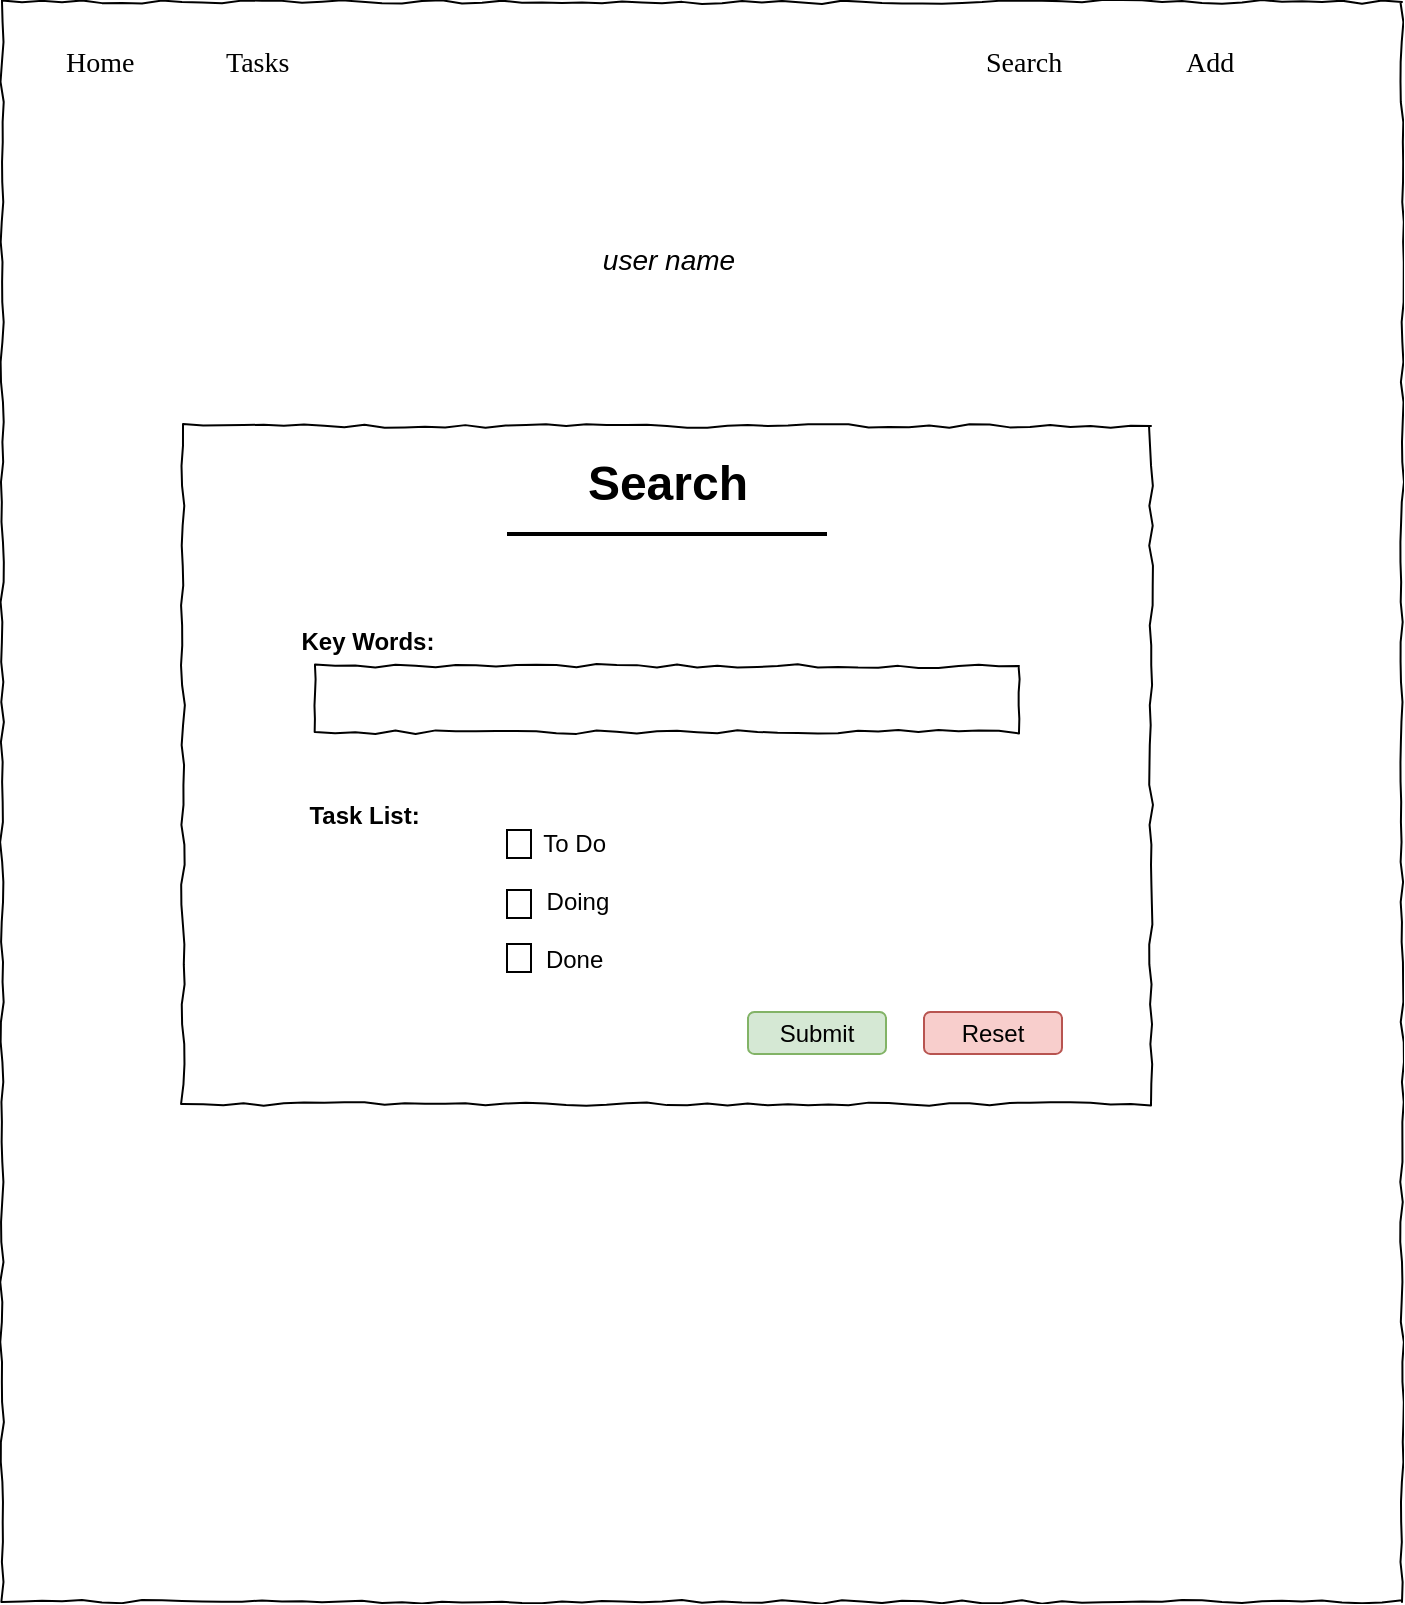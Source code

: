 <mxfile version="24.1.0" type="device">
  <diagram name="Page-1" id="03018318-947c-dd8e-b7a3-06fadd420f32">
    <mxGraphModel dx="1036" dy="606" grid="0" gridSize="10" guides="1" tooltips="1" connect="1" arrows="1" fold="1" page="1" pageScale="1" pageWidth="1100" pageHeight="850" background="none" math="0" shadow="0">
      <root>
        <mxCell id="0" />
        <mxCell id="1" parent="0" />
        <mxCell id="677b7b8949515195-1" value="" style="whiteSpace=wrap;html=1;rounded=0;shadow=0;labelBackgroundColor=none;strokeColor=#000000;strokeWidth=1;fillColor=none;fontFamily=Verdana;fontSize=12;fontColor=#000000;align=center;comic=1;" parent="1" vertex="1">
          <mxGeometry x="20" y="20" width="700" height="800" as="geometry" />
        </mxCell>
        <mxCell id="677b7b8949515195-4" value="Home" style="text;html=1;points=[];align=left;verticalAlign=top;spacingTop=-4;fontSize=14;fontFamily=Verdana" parent="1" vertex="1">
          <mxGeometry x="50" y="40" width="60" height="20" as="geometry" />
        </mxCell>
        <mxCell id="677b7b8949515195-5" value="Tasks" style="text;html=1;points=[];align=left;verticalAlign=top;spacingTop=-4;fontSize=14;fontFamily=Verdana" parent="1" vertex="1">
          <mxGeometry x="130" y="40" width="60" height="20" as="geometry" />
        </mxCell>
        <mxCell id="677b7b8949515195-6" value="Search" style="text;html=1;points=[];align=left;verticalAlign=top;spacingTop=-4;fontSize=14;fontFamily=Verdana" parent="1" vertex="1">
          <mxGeometry x="510" y="40" width="60" height="20" as="geometry" />
        </mxCell>
        <mxCell id="677b7b8949515195-7" value="Add" style="text;html=1;points=[];align=left;verticalAlign=top;spacingTop=-4;fontSize=14;fontFamily=Verdana" parent="1" vertex="1">
          <mxGeometry x="610" y="40" width="60" height="20" as="geometry" />
        </mxCell>
        <mxCell id="677b7b8949515195-15" value="&lt;div style=&quot;&quot;&gt;&lt;div style=&quot;margin: 0px; padding: 0px; font-family: Arial, sans-serif; background-color: rgba(255, 255, 255, 0);&quot; class=&quot;welcome-wrap-h1&quot;&gt;&lt;h1 style=&quot;margin: 0px; padding: 0px; background-color: rgba(255, 255, 255, 0);&quot; class=&quot;welcome-h1&quot;&gt;Search&lt;/h1&gt;&lt;div&gt;&lt;br&gt;&lt;/div&gt;&lt;div&gt;&lt;br&gt;&lt;/div&gt;&lt;div&gt;&lt;br&gt;&lt;/div&gt;&lt;div&gt;&lt;br&gt;&lt;/div&gt;&lt;div&gt;&lt;b&gt;Key Words:&amp;nbsp; &amp;nbsp; &amp;nbsp; &amp;nbsp; &amp;nbsp; &amp;nbsp; &amp;nbsp; &amp;nbsp; &amp;nbsp; &amp;nbsp; &amp;nbsp; &amp;nbsp; &amp;nbsp; &amp;nbsp; &amp;nbsp; &amp;nbsp; &amp;nbsp; &amp;nbsp; &amp;nbsp; &amp;nbsp; &amp;nbsp; &amp;nbsp; &amp;nbsp; &amp;nbsp; &amp;nbsp; &amp;nbsp; &amp;nbsp; &amp;nbsp; &amp;nbsp; &amp;nbsp; &amp;nbsp; &amp;nbsp; &amp;nbsp; &amp;nbsp; &amp;nbsp; &amp;nbsp; &amp;nbsp; &amp;nbsp; &amp;nbsp; &amp;nbsp; &amp;nbsp; &amp;nbsp; &amp;nbsp; &amp;nbsp; &amp;nbsp;&amp;nbsp;&lt;/b&gt;&lt;/div&gt;&lt;div&gt;&lt;br&gt;&lt;/div&gt;&lt;div&gt;&lt;br&gt;&lt;/div&gt;&lt;div&gt;&lt;br&gt;&lt;/div&gt;&lt;div&gt;&lt;br&gt;&lt;/div&gt;&lt;div&gt;&lt;br&gt;&lt;/div&gt;&lt;div&gt;&lt;b&gt;Task List:&amp;nbsp; &amp;nbsp; &amp;nbsp; &amp;nbsp; &amp;nbsp; &amp;nbsp; &amp;nbsp; &amp;nbsp; &amp;nbsp; &amp;nbsp; &amp;nbsp; &amp;nbsp; &amp;nbsp; &amp;nbsp; &amp;nbsp; &amp;nbsp; &amp;nbsp; &amp;nbsp; &amp;nbsp; &amp;nbsp; &amp;nbsp; &amp;nbsp; &amp;nbsp; &amp;nbsp; &amp;nbsp; &amp;nbsp; &amp;nbsp; &amp;nbsp; &amp;nbsp; &amp;nbsp; &amp;nbsp; &amp;nbsp; &amp;nbsp; &amp;nbsp; &amp;nbsp; &amp;nbsp; &amp;nbsp; &amp;nbsp; &amp;nbsp; &amp;nbsp; &amp;nbsp; &amp;nbsp; &amp;nbsp; &amp;nbsp; &amp;nbsp; &amp;nbsp;&lt;/b&gt;&lt;/div&gt;&lt;div&gt;&lt;span style=&quot;background-color: rgba(255, 255, 255, 0);&quot;&gt;To Do&amp;nbsp; &amp;nbsp; &amp;nbsp; &amp;nbsp; &amp;nbsp; &amp;nbsp; &amp;nbsp; &amp;nbsp; &amp;nbsp; &amp;nbsp; &amp;nbsp; &amp;nbsp; &amp;nbsp; &amp;nbsp;&amp;nbsp;&lt;/span&gt;&lt;/div&gt;&lt;div&gt;&lt;span style=&quot;background-color: rgba(255, 255, 255, 0);&quot;&gt;&lt;br&gt;&lt;/span&gt;&lt;/div&gt;&lt;div&gt;&lt;span style=&quot;white-space: pre;&quot;&gt;&#x9;&lt;/span&gt;&lt;span style=&quot;white-space: pre;&quot;&gt;&#x9;&lt;/span&gt;Doing&amp;nbsp; &amp;nbsp; &amp;nbsp; &amp;nbsp; &amp;nbsp; &amp;nbsp; &amp;nbsp; &amp;nbsp; &amp;nbsp; &amp;nbsp; &amp;nbsp; &amp;nbsp; &amp;nbsp; &amp;nbsp; &amp;nbsp; &amp;nbsp; &amp;nbsp; &amp;nbsp; &amp;nbsp; &amp;nbsp; &amp;nbsp; &amp;nbsp;&lt;/div&gt;&lt;div&gt;&lt;br&gt;&lt;/div&gt;&lt;div&gt;&lt;span style=&quot;white-space: pre;&quot;&gt;&#x9;&lt;/span&gt;&lt;span style=&quot;white-space: pre;&quot;&gt;&#x9;&lt;/span&gt;Done&amp;nbsp; &amp;nbsp; &amp;nbsp; &amp;nbsp; &amp;nbsp; &amp;nbsp; &amp;nbsp; &amp;nbsp; &amp;nbsp; &amp;nbsp; &amp;nbsp; &amp;nbsp; &amp;nbsp; &amp;nbsp; &amp;nbsp; &amp;nbsp; &amp;nbsp; &amp;nbsp; &amp;nbsp; &amp;nbsp; &amp;nbsp; &amp;nbsp;&amp;nbsp;&lt;/div&gt;&lt;/div&gt;&lt;/div&gt;" style="whiteSpace=wrap;html=1;rounded=0;shadow=0;labelBackgroundColor=none;strokeWidth=1;fillColor=none;fontFamily=Verdana;fontSize=12;align=center;verticalAlign=top;spacing=10;comic=1;" parent="1" vertex="1">
          <mxGeometry x="110.5" y="232" width="484" height="339" as="geometry" />
        </mxCell>
        <mxCell id="7GoXgP1Y46xrG_j858TZ-18" value="&lt;div style=&quot;&quot;&gt;&lt;div style=&quot;margin: 0px; padding: 0px; font-family: Arial, sans-serif; background-color: rgba(255, 255, 255, 0);&quot; class=&quot;welcome-wrap-h1&quot;&gt;&lt;h1 style=&quot;margin: 0px; padding: 0px; background-color: rgba(255, 255, 255, 0);&quot; class=&quot;welcome-h1&quot;&gt;&lt;br&gt;&lt;/h1&gt;&lt;/div&gt;&lt;/div&gt;" style="whiteSpace=wrap;html=1;rounded=0;shadow=0;labelBackgroundColor=none;strokeWidth=1;fillColor=none;fontFamily=Verdana;fontSize=12;align=center;verticalAlign=top;spacing=10;comic=1;" parent="1" vertex="1">
          <mxGeometry x="176.5" y="352" width="352" height="33" as="geometry" />
        </mxCell>
        <mxCell id="7GoXgP1Y46xrG_j858TZ-28" value="&lt;span style=&quot;font-size: 14px; font-weight: 400;&quot;&gt;&lt;i&gt;user name&lt;/i&gt;&lt;/span&gt;" style="text;strokeColor=none;fillColor=none;html=1;fontSize=24;fontStyle=1;verticalAlign=middle;align=center;" parent="1" vertex="1">
          <mxGeometry x="302.5" y="126" width="100" height="40" as="geometry" />
        </mxCell>
        <mxCell id="HzUOxftWeub-NNXqll8V-2" value="" style="line;strokeWidth=2;html=1;" vertex="1" parent="1">
          <mxGeometry x="272.5" y="281" width="160" height="10" as="geometry" />
        </mxCell>
        <mxCell id="HzUOxftWeub-NNXqll8V-4" value="" style="rounded=0;whiteSpace=wrap;html=1;" vertex="1" parent="1">
          <mxGeometry x="272.5" y="434" width="12" height="14" as="geometry" />
        </mxCell>
        <mxCell id="HzUOxftWeub-NNXqll8V-5" value="" style="rounded=0;whiteSpace=wrap;html=1;" vertex="1" parent="1">
          <mxGeometry x="272.5" y="464" width="12" height="14" as="geometry" />
        </mxCell>
        <mxCell id="HzUOxftWeub-NNXqll8V-6" value="" style="rounded=0;whiteSpace=wrap;html=1;" vertex="1" parent="1">
          <mxGeometry x="272.5" y="491" width="12" height="14" as="geometry" />
        </mxCell>
        <mxCell id="HzUOxftWeub-NNXqll8V-7" value="Submit" style="rounded=1;whiteSpace=wrap;html=1;fillColor=#d5e8d4;strokeColor=#82b366;" vertex="1" parent="1">
          <mxGeometry x="393" y="525" width="69" height="21" as="geometry" />
        </mxCell>
        <mxCell id="HzUOxftWeub-NNXqll8V-8" value="Reset" style="rounded=1;whiteSpace=wrap;html=1;fillColor=#f8cecc;strokeColor=#b85450;" vertex="1" parent="1">
          <mxGeometry x="481" y="525" width="69" height="21" as="geometry" />
        </mxCell>
      </root>
    </mxGraphModel>
  </diagram>
</mxfile>
